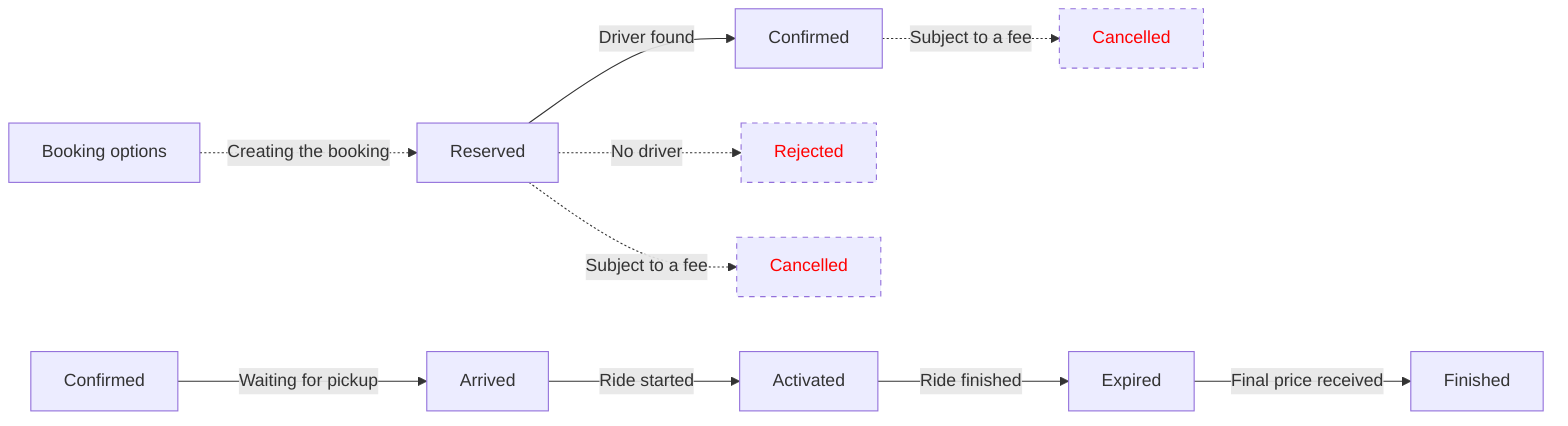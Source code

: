graph LR
  %% MermaidJS workflow graph for Taxi TSP
  %% Use https://mermaid-js.github.io/mermaid-live-editor/ to edit
  Options[Booking options] -.->|Creating the booking| Reserved
  Confirmed -.->|Subject to a fee| Cancelled
  Reserved -.->|No driver| Rejected
  Reserved -->|Driver found| Confirmed
  Reserved -.->|Subject to a fee| Cancelled2["Cancelled"]
  Confirmed2[Confirmed] -->|Waiting for pickup| Arrived
  Arrived -->|Ride started| Activated
  Activated -->|Ride finished| Expired
  Expired -->|Final price received| Finished
  style Cancelled color:red,stroke-dasharray: 5, 5
  style Cancelled2 color:red,stroke-dasharray: 5, 5
  style Rejected color:red,stroke-dasharray: 5, 5